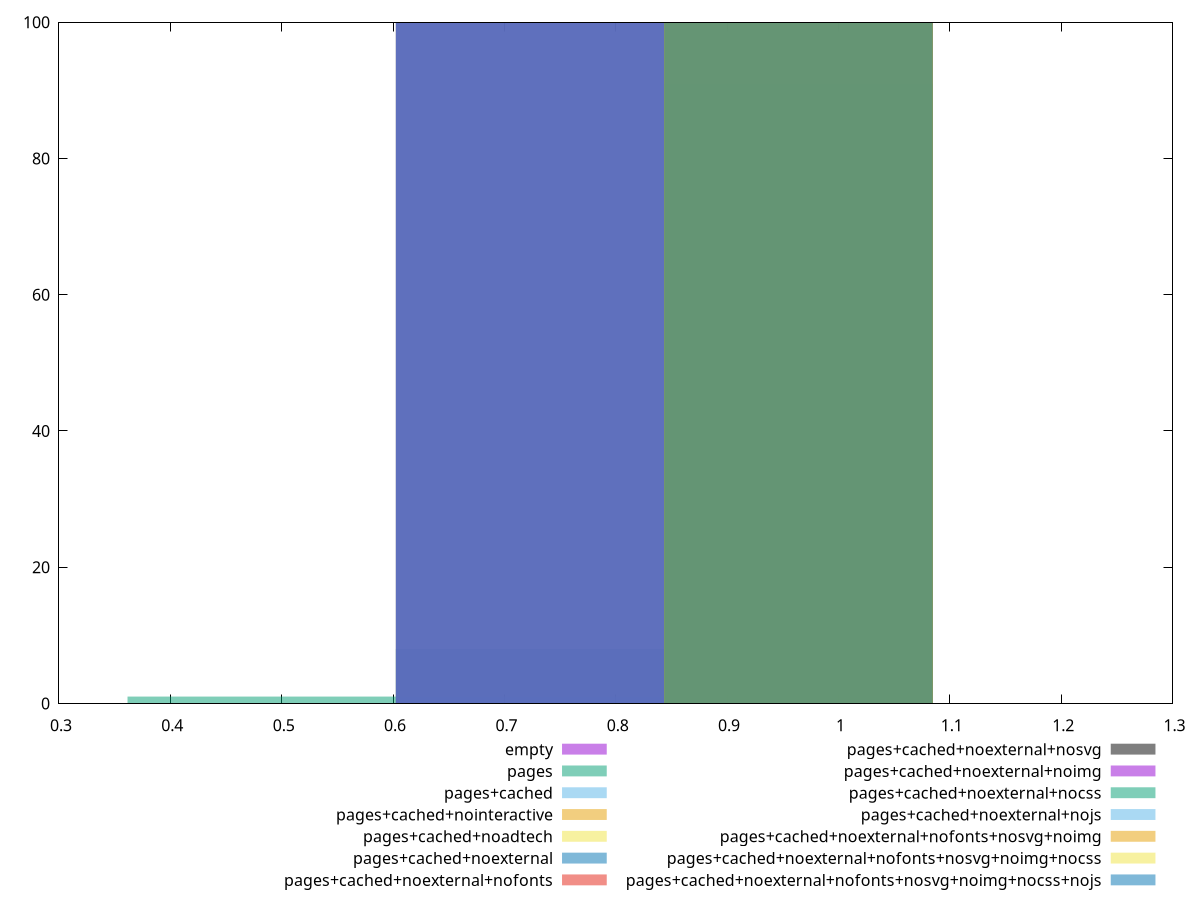reset
set terminal svg size 640, 620 enhanced background rgb 'white'
set output "reprap/unused-css-rules/comparison/histogram/all_score.svg"

$empty <<EOF
0.9640916205673196 100
EOF

$pages <<EOF
0.7230687154254897 8
0.9640916205673196 91
0.4820458102836598 1
EOF

$pagesCached <<EOF
0.7230687154254897 1
0.9640916205673196 99
EOF

$pagesCachedNointeractive <<EOF
0.9640916205673196 100
EOF

$pagesCachedNoadtech <<EOF
0.7230687154254897 100
EOF

$pagesCachedNoexternal <<EOF
0.7230687154254897 100
EOF

$pagesCachedNoexternalNofonts <<EOF
0.9640916205673196 100
EOF

$pagesCachedNoexternalNosvg <<EOF
0.7230687154254897 100
EOF

$pagesCachedNoexternalNoimg <<EOF
0.7230687154254897 100
EOF

$pagesCachedNoexternalNocss <<EOF
0.9640916205673196 100
EOF

$pagesCachedNoexternalNojs <<EOF
0.7230687154254897 100
EOF

$pagesCachedNoexternalNofontsNosvgNoimg <<EOF
0.9640916205673196 100
EOF

$pagesCachedNoexternalNofontsNosvgNoimgNocss <<EOF
0.9640916205673196 100
EOF

$pagesCachedNoexternalNofontsNosvgNoimgNocssNojs <<EOF
0.9640916205673196 100
EOF

set key outside below
set boxwidth 0.2410229051418299
set yrange [0:100]
set style fill transparent solid 0.5 noborder

plot \
  $empty title "empty" with boxes, \
  $pages title "pages" with boxes, \
  $pagesCached title "pages+cached" with boxes, \
  $pagesCachedNointeractive title "pages+cached+nointeractive" with boxes, \
  $pagesCachedNoadtech title "pages+cached+noadtech" with boxes, \
  $pagesCachedNoexternal title "pages+cached+noexternal" with boxes, \
  $pagesCachedNoexternalNofonts title "pages+cached+noexternal+nofonts" with boxes, \
  $pagesCachedNoexternalNosvg title "pages+cached+noexternal+nosvg" with boxes, \
  $pagesCachedNoexternalNoimg title "pages+cached+noexternal+noimg" with boxes, \
  $pagesCachedNoexternalNocss title "pages+cached+noexternal+nocss" with boxes, \
  $pagesCachedNoexternalNojs title "pages+cached+noexternal+nojs" with boxes, \
  $pagesCachedNoexternalNofontsNosvgNoimg title "pages+cached+noexternal+nofonts+nosvg+noimg" with boxes, \
  $pagesCachedNoexternalNofontsNosvgNoimgNocss title "pages+cached+noexternal+nofonts+nosvg+noimg+nocss" with boxes, \
  $pagesCachedNoexternalNofontsNosvgNoimgNocssNojs title "pages+cached+noexternal+nofonts+nosvg+noimg+nocss+nojs" with boxes, \


reset
